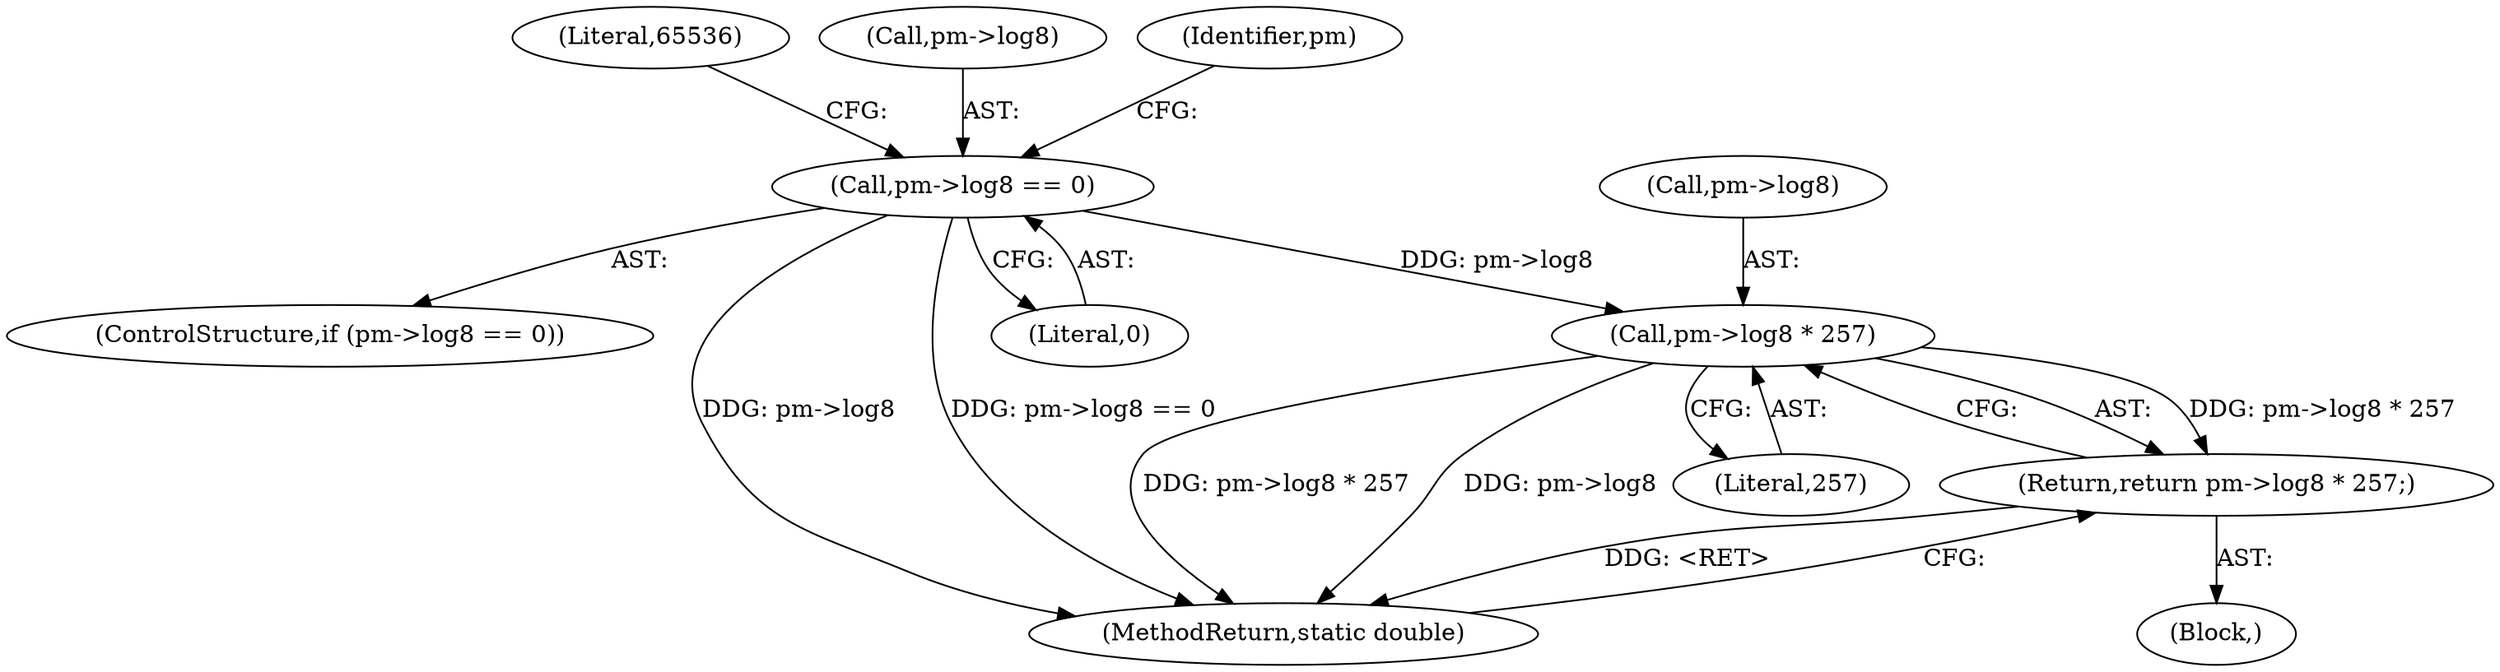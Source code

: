 digraph "0_Android_9d4853418ab2f754c2b63e091c29c5529b8b86ca_109@pointer" {
"1000172" [label="(Call,pm->log8 * 257)"];
"1000164" [label="(Call,pm->log8 == 0)"];
"1000171" [label="(Return,return pm->log8 * 257;)"];
"1000163" [label="(ControlStructure,if (pm->log8 == 0))"];
"1000177" [label="(MethodReturn,static double)"];
"1000172" [label="(Call,pm->log8 * 257)"];
"1000170" [label="(Literal,65536)"];
"1000176" [label="(Literal,257)"];
"1000165" [label="(Call,pm->log8)"];
"1000168" [label="(Literal,0)"];
"1000174" [label="(Identifier,pm)"];
"1000173" [label="(Call,pm->log8)"];
"1000164" [label="(Call,pm->log8 == 0)"];
"1000107" [label="(Block,)"];
"1000171" [label="(Return,return pm->log8 * 257;)"];
"1000172" -> "1000171"  [label="AST: "];
"1000172" -> "1000176"  [label="CFG: "];
"1000173" -> "1000172"  [label="AST: "];
"1000176" -> "1000172"  [label="AST: "];
"1000171" -> "1000172"  [label="CFG: "];
"1000172" -> "1000177"  [label="DDG: pm->log8 * 257"];
"1000172" -> "1000177"  [label="DDG: pm->log8"];
"1000172" -> "1000171"  [label="DDG: pm->log8 * 257"];
"1000164" -> "1000172"  [label="DDG: pm->log8"];
"1000164" -> "1000163"  [label="AST: "];
"1000164" -> "1000168"  [label="CFG: "];
"1000165" -> "1000164"  [label="AST: "];
"1000168" -> "1000164"  [label="AST: "];
"1000170" -> "1000164"  [label="CFG: "];
"1000174" -> "1000164"  [label="CFG: "];
"1000164" -> "1000177"  [label="DDG: pm->log8"];
"1000164" -> "1000177"  [label="DDG: pm->log8 == 0"];
"1000171" -> "1000107"  [label="AST: "];
"1000177" -> "1000171"  [label="CFG: "];
"1000171" -> "1000177"  [label="DDG: <RET>"];
}
